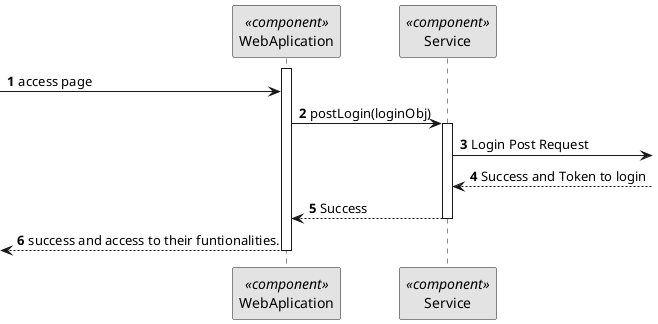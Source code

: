 @startuml 5.1.1
skinparam monochrome true
skinparam packageStyle rectangle
skinparam shadowing false

autonumber

participant "WebAplication" as FE <<component>>
participant "Service" as SERV <<component>>


activate FE
-> FE: access page

FE -> SERV : postLogin(loginObj)

 activate SERV

  SERV -> : Login Post Request

 SERV <-- : Success and Token to login



SERV --> FE : Success

deactivate SERV

<--- FE : success and access to their funtionalities.

deactivate FE





@enduml